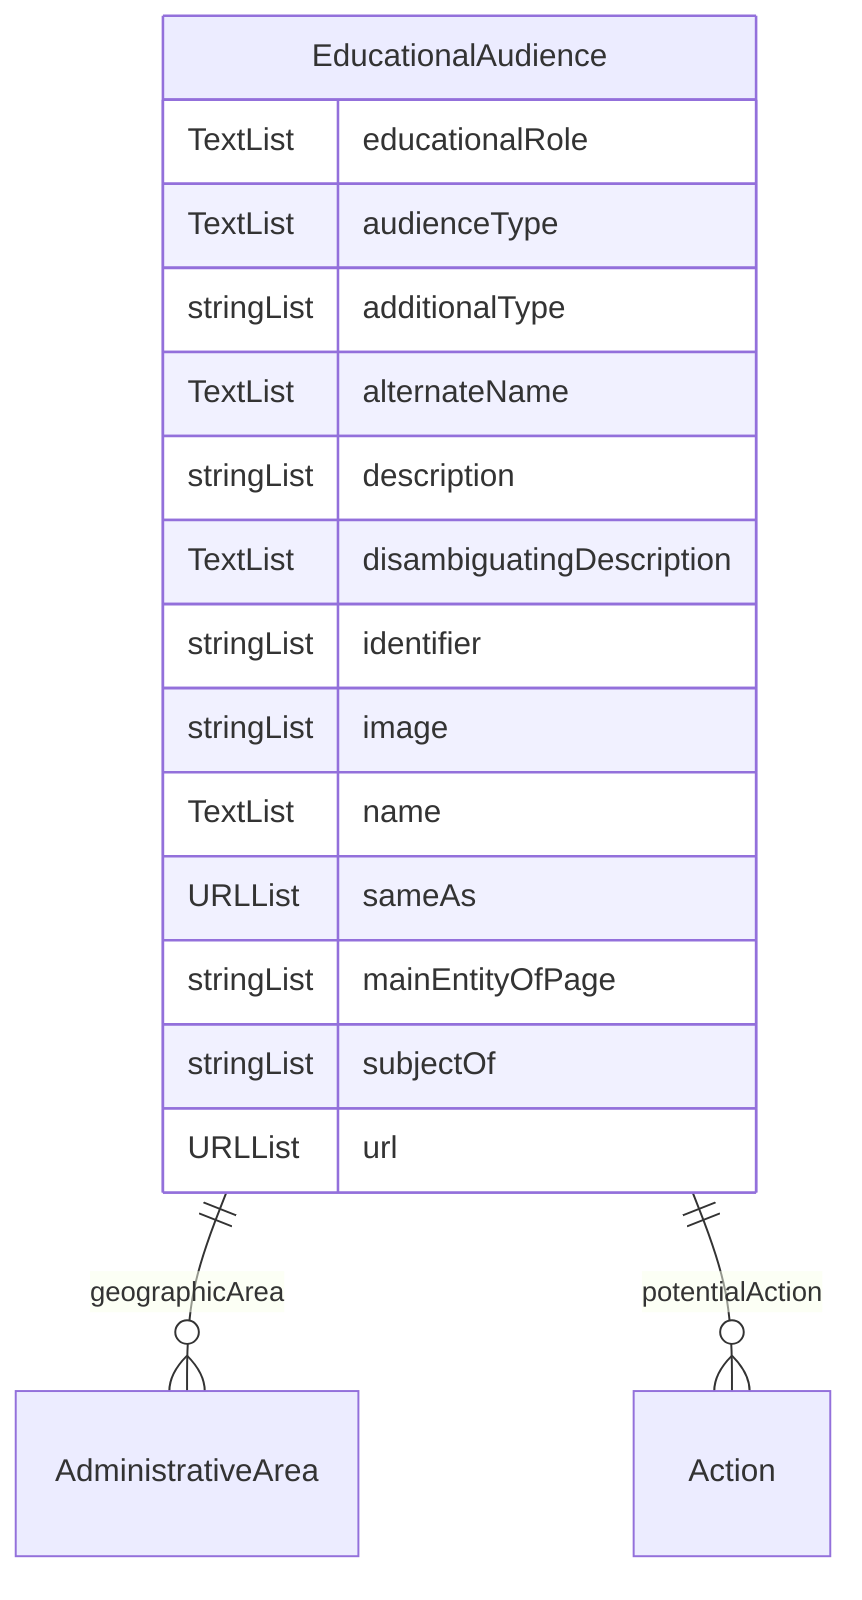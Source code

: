 erDiagram
EducationalAudience {
    TextList educationalRole  
    TextList audienceType  
    stringList additionalType  
    TextList alternateName  
    stringList description  
    TextList disambiguatingDescription  
    stringList identifier  
    stringList image  
    TextList name  
    URLList sameAs  
    stringList mainEntityOfPage  
    stringList subjectOf  
    URLList url  
}

EducationalAudience ||--}o AdministrativeArea : "geographicArea"
EducationalAudience ||--}o Action : "potentialAction"